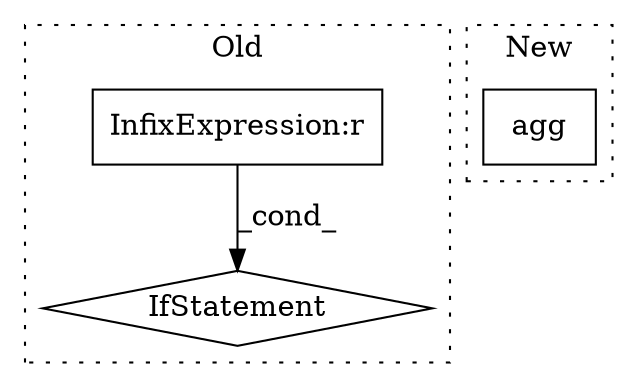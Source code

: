 digraph G {
subgraph cluster0 {
1 [label="IfStatement" a="25" s="16151,16167" l="4,2" shape="diamond"];
3 [label="InfixExpression:r" a="27" s="16162" l="4" shape="box"];
label = "Old";
style="dotted";
}
subgraph cluster1 {
2 [label="agg" a="32" s="14370,14377" l="4,1" shape="box"];
label = "New";
style="dotted";
}
3 -> 1 [label="_cond_"];
}